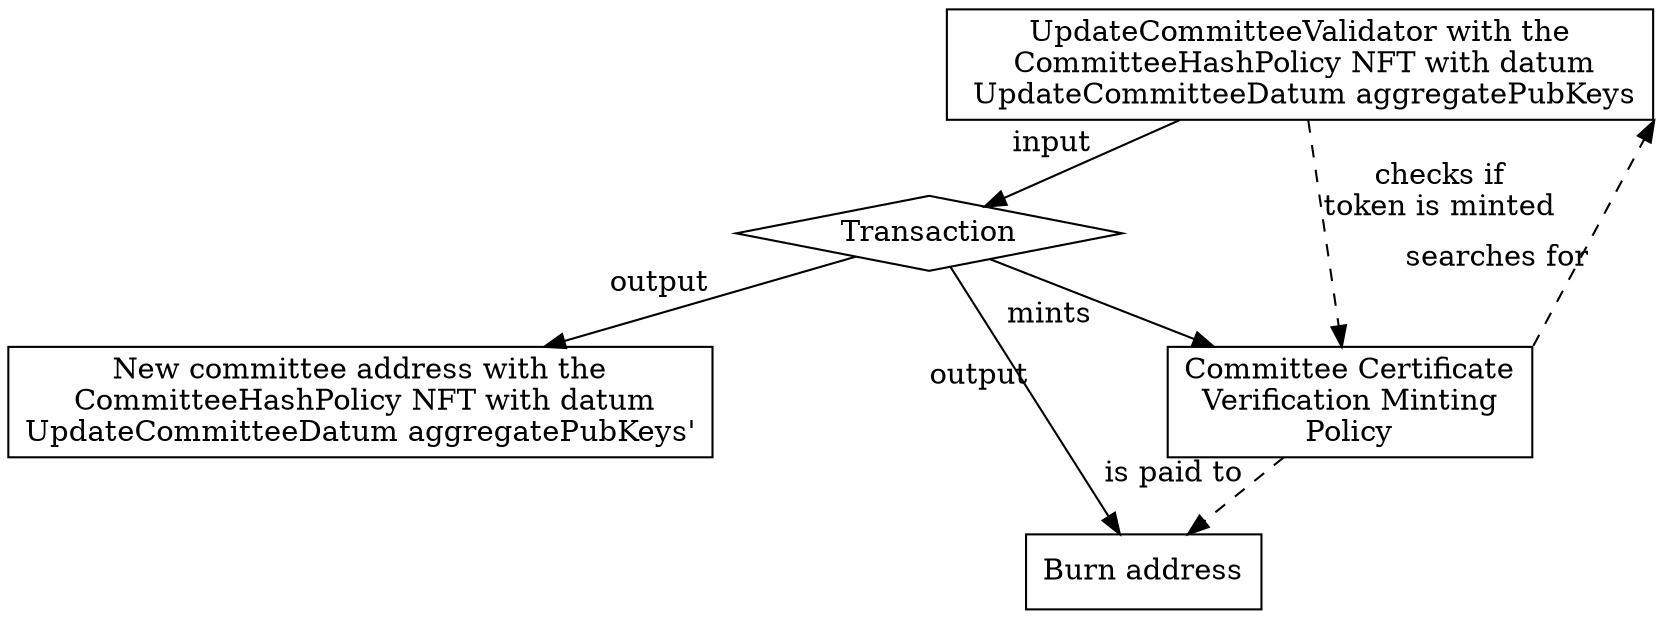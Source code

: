 strict digraph {
  node [shape=record]
  splines=false
  graph [nodesep="1", ranksep="0.5"]

  currentCommittee [ label = "UpdateCommitteeValidator with the\n CommitteeHashPolicy NFT with datum\n UpdateCommitteeDatum aggregatePubKeys" ];
  transaction [ label = "Transaction", shape=diamond ];
  committeeCertificateVerificationMintingPolicy [label = "Committee Certificate\nVerification Minting\nPolicy"];
  newCommittee [ label = "New committee address with the\n CommitteeHashPolicy NFT with datum\nUpdateCommitteeDatum aggregatePubKeys'"];
  burnAddress [ label = "Burn address"];

  currentCommittee  -> transaction [xlabel = "input"];
  currentCommittee -> committeeCertificateVerificationMintingPolicy [ style = dashed, xlabel = "checks if\ntoken is minted" ];
  committeeCertificateVerificationMintingPolicy:ne -> currentCommittee:se [ style = dashed, xlabel = "searches for" ];
  transaction -> committeeCertificateVerificationMintingPolicy [ xlabel = "mints" ];
  committeeCertificateVerificationMintingPolicy -> burnAddress [ xlabel = "is paid to", style=dashed ];
  transaction -> newCommittee [ xlabel = "output" ];
  transaction -> burnAddress [ xlabel = "output" ];
}
